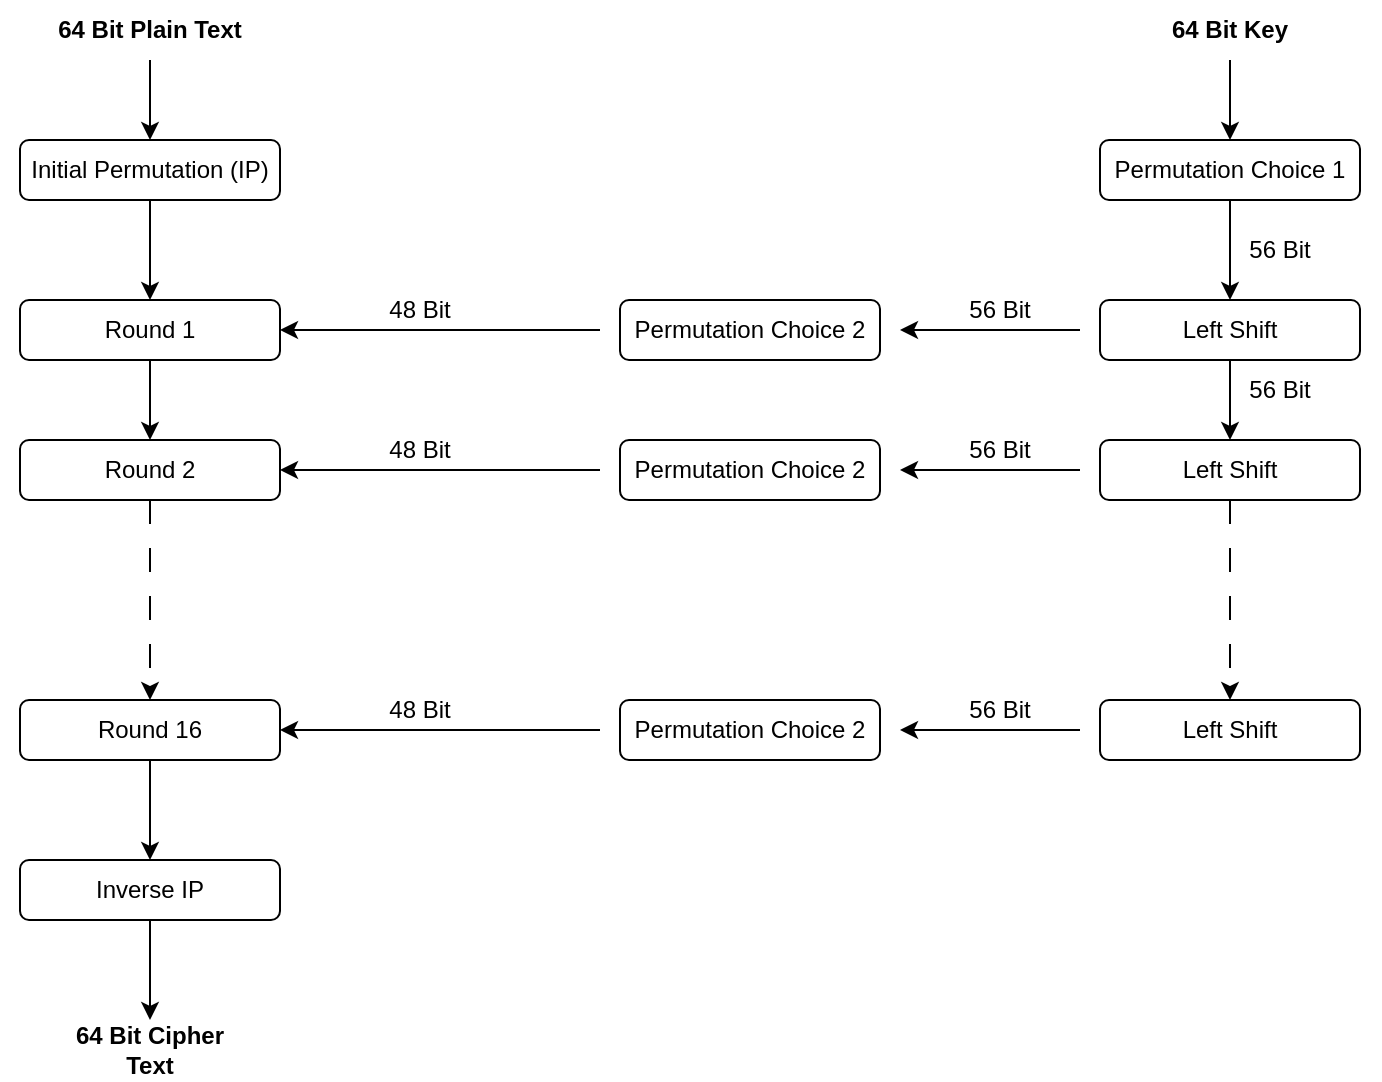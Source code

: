 <mxfile version="26.0.4">
  <diagram name="Page-1" id="y900OWRHrVyzKUiA1axb">
    <mxGraphModel dx="1502" dy="655" grid="1" gridSize="10" guides="1" tooltips="1" connect="1" arrows="1" fold="1" page="1" pageScale="1" pageWidth="1654" pageHeight="1169" math="0" shadow="0">
      <root>
        <mxCell id="0" />
        <mxCell id="1" parent="0" />
        <mxCell id="hBZF0VBA8pp4xHFJuNfO-31" value="" style="rounded=1;whiteSpace=wrap;html=1;" vertex="1" parent="1">
          <mxGeometry x="80" y="80" width="130" height="30" as="geometry" />
        </mxCell>
        <mxCell id="hBZF0VBA8pp4xHFJuNfO-32" value="" style="rounded=1;whiteSpace=wrap;html=1;" vertex="1" parent="1">
          <mxGeometry x="80" y="160" width="130" height="30" as="geometry" />
        </mxCell>
        <mxCell id="hBZF0VBA8pp4xHFJuNfO-33" value="" style="rounded=1;whiteSpace=wrap;html=1;" vertex="1" parent="1">
          <mxGeometry x="80" y="440" width="130" height="30" as="geometry" />
        </mxCell>
        <mxCell id="hBZF0VBA8pp4xHFJuNfO-34" value="" style="rounded=1;whiteSpace=wrap;html=1;" vertex="1" parent="1">
          <mxGeometry x="80" y="360" width="130" height="30" as="geometry" />
        </mxCell>
        <mxCell id="hBZF0VBA8pp4xHFJuNfO-35" value="" style="rounded=1;whiteSpace=wrap;html=1;" vertex="1" parent="1">
          <mxGeometry x="620" y="160" width="130" height="30" as="geometry" />
        </mxCell>
        <mxCell id="hBZF0VBA8pp4xHFJuNfO-36" value="" style="rounded=1;whiteSpace=wrap;html=1;" vertex="1" parent="1">
          <mxGeometry x="80" y="230" width="130" height="30" as="geometry" />
        </mxCell>
        <mxCell id="hBZF0VBA8pp4xHFJuNfO-37" value="" style="rounded=1;whiteSpace=wrap;html=1;" vertex="1" parent="1">
          <mxGeometry x="620" y="230" width="130" height="30" as="geometry" />
        </mxCell>
        <mxCell id="hBZF0VBA8pp4xHFJuNfO-38" value="" style="rounded=1;whiteSpace=wrap;html=1;" vertex="1" parent="1">
          <mxGeometry x="380" y="360" width="130" height="30" as="geometry" />
        </mxCell>
        <mxCell id="hBZF0VBA8pp4xHFJuNfO-39" value="" style="rounded=1;whiteSpace=wrap;html=1;" vertex="1" parent="1">
          <mxGeometry x="380" y="230" width="130" height="30" as="geometry" />
        </mxCell>
        <mxCell id="hBZF0VBA8pp4xHFJuNfO-40" value="" style="rounded=1;whiteSpace=wrap;html=1;" vertex="1" parent="1">
          <mxGeometry x="380" y="160" width="130" height="30" as="geometry" />
        </mxCell>
        <mxCell id="hBZF0VBA8pp4xHFJuNfO-41" value="" style="rounded=1;whiteSpace=wrap;html=1;" vertex="1" parent="1">
          <mxGeometry x="620" y="360" width="130" height="30" as="geometry" />
        </mxCell>
        <mxCell id="hBZF0VBA8pp4xHFJuNfO-42" value="" style="rounded=1;whiteSpace=wrap;html=1;" vertex="1" parent="1">
          <mxGeometry x="620" y="80" width="130" height="30" as="geometry" />
        </mxCell>
        <mxCell id="hBZF0VBA8pp4xHFJuNfO-59" style="edgeStyle=orthogonalEdgeStyle;rounded=0;orthogonalLoop=1;jettySize=auto;html=1;exitX=0.5;exitY=1;exitDx=0;exitDy=0;entryX=0.5;entryY=0;entryDx=0;entryDy=0;" edge="1" parent="1" source="hBZF0VBA8pp4xHFJuNfO-43" target="hBZF0VBA8pp4xHFJuNfO-44">
          <mxGeometry relative="1" as="geometry" />
        </mxCell>
        <mxCell id="hBZF0VBA8pp4xHFJuNfO-43" value="&lt;b&gt;64 Bit Plain Text&lt;/b&gt;" style="text;html=1;align=center;verticalAlign=middle;whiteSpace=wrap;rounded=0;" vertex="1" parent="1">
          <mxGeometry x="95" y="10" width="100" height="30" as="geometry" />
        </mxCell>
        <mxCell id="hBZF0VBA8pp4xHFJuNfO-60" style="edgeStyle=orthogonalEdgeStyle;rounded=0;orthogonalLoop=1;jettySize=auto;html=1;exitX=0.5;exitY=1;exitDx=0;exitDy=0;entryX=0.5;entryY=0;entryDx=0;entryDy=0;" edge="1" parent="1" source="hBZF0VBA8pp4xHFJuNfO-44" target="hBZF0VBA8pp4xHFJuNfO-45">
          <mxGeometry relative="1" as="geometry" />
        </mxCell>
        <mxCell id="hBZF0VBA8pp4xHFJuNfO-44" value="Initial Permutation (IP)" style="text;html=1;align=center;verticalAlign=middle;whiteSpace=wrap;rounded=0;" vertex="1" parent="1">
          <mxGeometry x="70" y="80" width="150" height="30" as="geometry" />
        </mxCell>
        <mxCell id="hBZF0VBA8pp4xHFJuNfO-61" style="edgeStyle=orthogonalEdgeStyle;rounded=0;orthogonalLoop=1;jettySize=auto;html=1;exitX=0.5;exitY=1;exitDx=0;exitDy=0;entryX=0.5;entryY=0;entryDx=0;entryDy=0;" edge="1" parent="1" source="hBZF0VBA8pp4xHFJuNfO-45" target="hBZF0VBA8pp4xHFJuNfO-46">
          <mxGeometry relative="1" as="geometry" />
        </mxCell>
        <mxCell id="hBZF0VBA8pp4xHFJuNfO-45" value="Round 1" style="text;html=1;align=center;verticalAlign=middle;whiteSpace=wrap;rounded=0;" vertex="1" parent="1">
          <mxGeometry x="115" y="160" width="60" height="30" as="geometry" />
        </mxCell>
        <mxCell id="hBZF0VBA8pp4xHFJuNfO-73" style="edgeStyle=orthogonalEdgeStyle;rounded=0;orthogonalLoop=1;jettySize=auto;html=1;exitX=0.5;exitY=1;exitDx=0;exitDy=0;entryX=0.5;entryY=0;entryDx=0;entryDy=0;dashed=1;dashPattern=12 12;" edge="1" parent="1" source="hBZF0VBA8pp4xHFJuNfO-46" target="hBZF0VBA8pp4xHFJuNfO-47">
          <mxGeometry relative="1" as="geometry" />
        </mxCell>
        <mxCell id="hBZF0VBA8pp4xHFJuNfO-46" value="Round 2" style="text;html=1;align=center;verticalAlign=middle;whiteSpace=wrap;rounded=0;" vertex="1" parent="1">
          <mxGeometry x="115" y="230" width="60" height="30" as="geometry" />
        </mxCell>
        <mxCell id="hBZF0VBA8pp4xHFJuNfO-63" style="edgeStyle=orthogonalEdgeStyle;rounded=0;orthogonalLoop=1;jettySize=auto;html=1;exitX=0.5;exitY=1;exitDx=0;exitDy=0;entryX=0.5;entryY=0;entryDx=0;entryDy=0;" edge="1" parent="1" source="hBZF0VBA8pp4xHFJuNfO-47" target="hBZF0VBA8pp4xHFJuNfO-48">
          <mxGeometry relative="1" as="geometry" />
        </mxCell>
        <mxCell id="hBZF0VBA8pp4xHFJuNfO-47" value="Round 16" style="text;html=1;align=center;verticalAlign=middle;whiteSpace=wrap;rounded=0;" vertex="1" parent="1">
          <mxGeometry x="115" y="360" width="60" height="30" as="geometry" />
        </mxCell>
        <mxCell id="hBZF0VBA8pp4xHFJuNfO-64" style="edgeStyle=orthogonalEdgeStyle;rounded=0;orthogonalLoop=1;jettySize=auto;html=1;exitX=0.5;exitY=1;exitDx=0;exitDy=0;entryX=0.5;entryY=0;entryDx=0;entryDy=0;" edge="1" parent="1" source="hBZF0VBA8pp4xHFJuNfO-48" target="hBZF0VBA8pp4xHFJuNfO-58">
          <mxGeometry relative="1" as="geometry" />
        </mxCell>
        <mxCell id="hBZF0VBA8pp4xHFJuNfO-48" value="Inverse IP" style="text;html=1;align=center;verticalAlign=middle;whiteSpace=wrap;rounded=0;" vertex="1" parent="1">
          <mxGeometry x="70" y="440" width="150" height="30" as="geometry" />
        </mxCell>
        <mxCell id="hBZF0VBA8pp4xHFJuNfO-65" style="edgeStyle=orthogonalEdgeStyle;rounded=0;orthogonalLoop=1;jettySize=auto;html=1;exitX=0;exitY=0.5;exitDx=0;exitDy=0;entryX=1;entryY=0.5;entryDx=0;entryDy=0;" edge="1" parent="1" source="hBZF0VBA8pp4xHFJuNfO-49" target="hBZF0VBA8pp4xHFJuNfO-32">
          <mxGeometry relative="1" as="geometry" />
        </mxCell>
        <mxCell id="hBZF0VBA8pp4xHFJuNfO-49" value="Permutation Choice 2" style="text;html=1;align=center;verticalAlign=middle;whiteSpace=wrap;rounded=0;" vertex="1" parent="1">
          <mxGeometry x="370" y="160" width="150" height="30" as="geometry" />
        </mxCell>
        <mxCell id="hBZF0VBA8pp4xHFJuNfO-66" style="edgeStyle=orthogonalEdgeStyle;rounded=0;orthogonalLoop=1;jettySize=auto;html=1;exitX=0;exitY=0.5;exitDx=0;exitDy=0;entryX=1;entryY=0.5;entryDx=0;entryDy=0;" edge="1" parent="1" source="hBZF0VBA8pp4xHFJuNfO-50" target="hBZF0VBA8pp4xHFJuNfO-36">
          <mxGeometry relative="1" as="geometry" />
        </mxCell>
        <mxCell id="hBZF0VBA8pp4xHFJuNfO-50" value="Permutation Choice 2" style="text;html=1;align=center;verticalAlign=middle;whiteSpace=wrap;rounded=0;" vertex="1" parent="1">
          <mxGeometry x="370" y="230" width="150" height="30" as="geometry" />
        </mxCell>
        <mxCell id="hBZF0VBA8pp4xHFJuNfO-67" style="edgeStyle=orthogonalEdgeStyle;rounded=0;orthogonalLoop=1;jettySize=auto;html=1;exitX=0;exitY=0.5;exitDx=0;exitDy=0;entryX=1;entryY=0.5;entryDx=0;entryDy=0;" edge="1" parent="1" source="hBZF0VBA8pp4xHFJuNfO-51" target="hBZF0VBA8pp4xHFJuNfO-34">
          <mxGeometry relative="1" as="geometry" />
        </mxCell>
        <mxCell id="hBZF0VBA8pp4xHFJuNfO-51" value="Permutation Choice 2" style="text;html=1;align=center;verticalAlign=middle;whiteSpace=wrap;rounded=0;" vertex="1" parent="1">
          <mxGeometry x="370" y="360" width="150" height="30" as="geometry" />
        </mxCell>
        <mxCell id="hBZF0VBA8pp4xHFJuNfO-72" style="edgeStyle=orthogonalEdgeStyle;rounded=0;orthogonalLoop=1;jettySize=auto;html=1;exitX=0.5;exitY=1;exitDx=0;exitDy=0;entryX=0.5;entryY=0;entryDx=0;entryDy=0;" edge="1" parent="1" source="hBZF0VBA8pp4xHFJuNfO-52" target="hBZF0VBA8pp4xHFJuNfO-53">
          <mxGeometry relative="1" as="geometry" />
        </mxCell>
        <mxCell id="hBZF0VBA8pp4xHFJuNfO-52" value="Permutation Choice 1" style="text;html=1;align=center;verticalAlign=middle;whiteSpace=wrap;rounded=0;" vertex="1" parent="1">
          <mxGeometry x="610" y="80" width="150" height="30" as="geometry" />
        </mxCell>
        <mxCell id="hBZF0VBA8pp4xHFJuNfO-71" style="edgeStyle=orthogonalEdgeStyle;rounded=0;orthogonalLoop=1;jettySize=auto;html=1;exitX=0;exitY=0.5;exitDx=0;exitDy=0;entryX=1;entryY=0.5;entryDx=0;entryDy=0;" edge="1" parent="1" source="hBZF0VBA8pp4xHFJuNfO-53" target="hBZF0VBA8pp4xHFJuNfO-49">
          <mxGeometry relative="1" as="geometry" />
        </mxCell>
        <mxCell id="hBZF0VBA8pp4xHFJuNfO-77" style="edgeStyle=orthogonalEdgeStyle;rounded=0;orthogonalLoop=1;jettySize=auto;html=1;exitX=0.5;exitY=1;exitDx=0;exitDy=0;entryX=0.5;entryY=0;entryDx=0;entryDy=0;" edge="1" parent="1" source="hBZF0VBA8pp4xHFJuNfO-53" target="hBZF0VBA8pp4xHFJuNfO-55">
          <mxGeometry relative="1" as="geometry" />
        </mxCell>
        <mxCell id="hBZF0VBA8pp4xHFJuNfO-53" value="Left Shift" style="text;html=1;align=center;verticalAlign=middle;whiteSpace=wrap;rounded=0;" vertex="1" parent="1">
          <mxGeometry x="610" y="160" width="150" height="30" as="geometry" />
        </mxCell>
        <mxCell id="hBZF0VBA8pp4xHFJuNfO-75" style="edgeStyle=orthogonalEdgeStyle;rounded=0;orthogonalLoop=1;jettySize=auto;html=1;exitX=0;exitY=0.5;exitDx=0;exitDy=0;entryX=1;entryY=0.5;entryDx=0;entryDy=0;" edge="1" parent="1" source="hBZF0VBA8pp4xHFJuNfO-55" target="hBZF0VBA8pp4xHFJuNfO-50">
          <mxGeometry relative="1" as="geometry" />
        </mxCell>
        <mxCell id="hBZF0VBA8pp4xHFJuNfO-78" style="edgeStyle=orthogonalEdgeStyle;rounded=0;orthogonalLoop=1;jettySize=auto;html=1;exitX=0.5;exitY=1;exitDx=0;exitDy=0;entryX=0.5;entryY=0;entryDx=0;entryDy=0;dashed=1;dashPattern=12 12;" edge="1" parent="1" source="hBZF0VBA8pp4xHFJuNfO-55" target="hBZF0VBA8pp4xHFJuNfO-56">
          <mxGeometry relative="1" as="geometry" />
        </mxCell>
        <mxCell id="hBZF0VBA8pp4xHFJuNfO-55" value="Left Shift" style="text;html=1;align=center;verticalAlign=middle;whiteSpace=wrap;rounded=0;" vertex="1" parent="1">
          <mxGeometry x="610" y="230" width="150" height="30" as="geometry" />
        </mxCell>
        <mxCell id="hBZF0VBA8pp4xHFJuNfO-76" style="edgeStyle=orthogonalEdgeStyle;rounded=0;orthogonalLoop=1;jettySize=auto;html=1;exitX=0;exitY=0.5;exitDx=0;exitDy=0;entryX=1;entryY=0.5;entryDx=0;entryDy=0;" edge="1" parent="1" source="hBZF0VBA8pp4xHFJuNfO-56" target="hBZF0VBA8pp4xHFJuNfO-51">
          <mxGeometry relative="1" as="geometry" />
        </mxCell>
        <mxCell id="hBZF0VBA8pp4xHFJuNfO-56" value="Left Shift" style="text;html=1;align=center;verticalAlign=middle;whiteSpace=wrap;rounded=0;" vertex="1" parent="1">
          <mxGeometry x="610" y="360" width="150" height="30" as="geometry" />
        </mxCell>
        <mxCell id="hBZF0VBA8pp4xHFJuNfO-79" style="edgeStyle=orthogonalEdgeStyle;rounded=0;orthogonalLoop=1;jettySize=auto;html=1;exitX=0.5;exitY=1;exitDx=0;exitDy=0;entryX=0.5;entryY=0;entryDx=0;entryDy=0;" edge="1" parent="1" source="hBZF0VBA8pp4xHFJuNfO-57" target="hBZF0VBA8pp4xHFJuNfO-52">
          <mxGeometry relative="1" as="geometry" />
        </mxCell>
        <mxCell id="hBZF0VBA8pp4xHFJuNfO-57" value="&lt;b&gt;64 Bit Key&lt;/b&gt;" style="text;html=1;align=center;verticalAlign=middle;whiteSpace=wrap;rounded=0;" vertex="1" parent="1">
          <mxGeometry x="635" y="10" width="100" height="30" as="geometry" />
        </mxCell>
        <mxCell id="hBZF0VBA8pp4xHFJuNfO-58" value="&lt;b&gt;64 Bit Cipher Text&lt;/b&gt;" style="text;html=1;align=center;verticalAlign=middle;whiteSpace=wrap;rounded=0;" vertex="1" parent="1">
          <mxGeometry x="95" y="520" width="100" height="30" as="geometry" />
        </mxCell>
        <mxCell id="hBZF0VBA8pp4xHFJuNfO-80" value="56 Bit" style="text;html=1;align=center;verticalAlign=middle;whiteSpace=wrap;rounded=0;" vertex="1" parent="1">
          <mxGeometry x="680" y="120" width="60" height="30" as="geometry" />
        </mxCell>
        <mxCell id="hBZF0VBA8pp4xHFJuNfO-82" value="56 Bit" style="text;html=1;align=center;verticalAlign=middle;whiteSpace=wrap;rounded=0;" vertex="1" parent="1">
          <mxGeometry x="680" y="190" width="60" height="30" as="geometry" />
        </mxCell>
        <mxCell id="hBZF0VBA8pp4xHFJuNfO-83" value="56 Bit" style="text;html=1;align=center;verticalAlign=middle;whiteSpace=wrap;rounded=0;" vertex="1" parent="1">
          <mxGeometry x="540" y="150" width="60" height="30" as="geometry" />
        </mxCell>
        <mxCell id="hBZF0VBA8pp4xHFJuNfO-85" value="56 Bit" style="text;html=1;align=center;verticalAlign=middle;whiteSpace=wrap;rounded=0;" vertex="1" parent="1">
          <mxGeometry x="540" y="220" width="60" height="30" as="geometry" />
        </mxCell>
        <mxCell id="hBZF0VBA8pp4xHFJuNfO-86" value="56 Bit" style="text;html=1;align=center;verticalAlign=middle;whiteSpace=wrap;rounded=0;" vertex="1" parent="1">
          <mxGeometry x="540" y="350" width="60" height="30" as="geometry" />
        </mxCell>
        <mxCell id="hBZF0VBA8pp4xHFJuNfO-87" value="48 Bit" style="text;html=1;align=center;verticalAlign=middle;whiteSpace=wrap;rounded=0;" vertex="1" parent="1">
          <mxGeometry x="250" y="150" width="60" height="30" as="geometry" />
        </mxCell>
        <mxCell id="hBZF0VBA8pp4xHFJuNfO-88" value="48 Bit" style="text;html=1;align=center;verticalAlign=middle;whiteSpace=wrap;rounded=0;" vertex="1" parent="1">
          <mxGeometry x="250" y="220" width="60" height="30" as="geometry" />
        </mxCell>
        <mxCell id="hBZF0VBA8pp4xHFJuNfO-89" value="48 Bit" style="text;html=1;align=center;verticalAlign=middle;whiteSpace=wrap;rounded=0;" vertex="1" parent="1">
          <mxGeometry x="250" y="350" width="60" height="30" as="geometry" />
        </mxCell>
      </root>
    </mxGraphModel>
  </diagram>
</mxfile>
